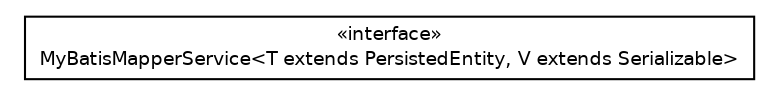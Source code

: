 #!/usr/local/bin/dot
#
# Class diagram 
# Generated by UMLGraph version R5_6 (http://www.umlgraph.org/)
#

digraph G {
	edge [fontname="Helvetica",fontsize=10,labelfontname="Helvetica",labelfontsize=10];
	node [fontname="Helvetica",fontsize=10,shape=plaintext];
	nodesep=0.25;
	ranksep=0.5;
	// net.ljcomputing.service.MyBatisMapperService<T extends net.ljcomputing.entity.PersistedEntity, V extends java.io.Serializable>
	c26 [label=<<table title="net.ljcomputing.service.MyBatisMapperService" border="0" cellborder="1" cellspacing="0" cellpadding="2" port="p" href="./MyBatisMapperService.html">
		<tr><td><table border="0" cellspacing="0" cellpadding="1">
<tr><td align="center" balign="center"> &#171;interface&#187; </td></tr>
<tr><td align="center" balign="center"> MyBatisMapperService&lt;T extends PersistedEntity, V extends Serializable&gt; </td></tr>
		</table></td></tr>
		</table>>, URL="./MyBatisMapperService.html", fontname="Helvetica", fontcolor="black", fontsize=9.0];
}

